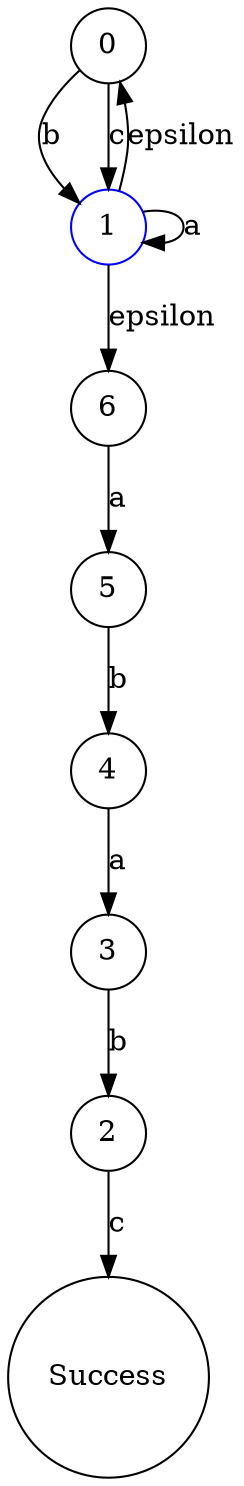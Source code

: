 digraph TestCase3 { 0 [shape=circle,label="0",color="#000000"]; 1 [shape=circle,label="1",color="#0000FF"]; 2 [shape=circle,label="2",color="#000000"]; 3 [shape=circle,label="3",color="#000000"]; 4 [shape=circle,label="4",color="#000000"]; 5 [shape=circle,label="5",color="#000000"]; 6 [shape=circle,label="6",color="#000000"]; 7 [shape=circle,label="Success",color="#000000"]; 0 -> 1[label="b"]; 0 -> 1[label="c"]; 1 -> 0[label="epsilon"]; 1 -> 1[label="a"]; 1 -> 6[label="epsilon"]; 2 -> 7[label="c"]; 3 -> 2[label="b"]; 4 -> 3[label="a"]; 5 -> 4[label="b"]; 6 -> 5[label="a"]; }